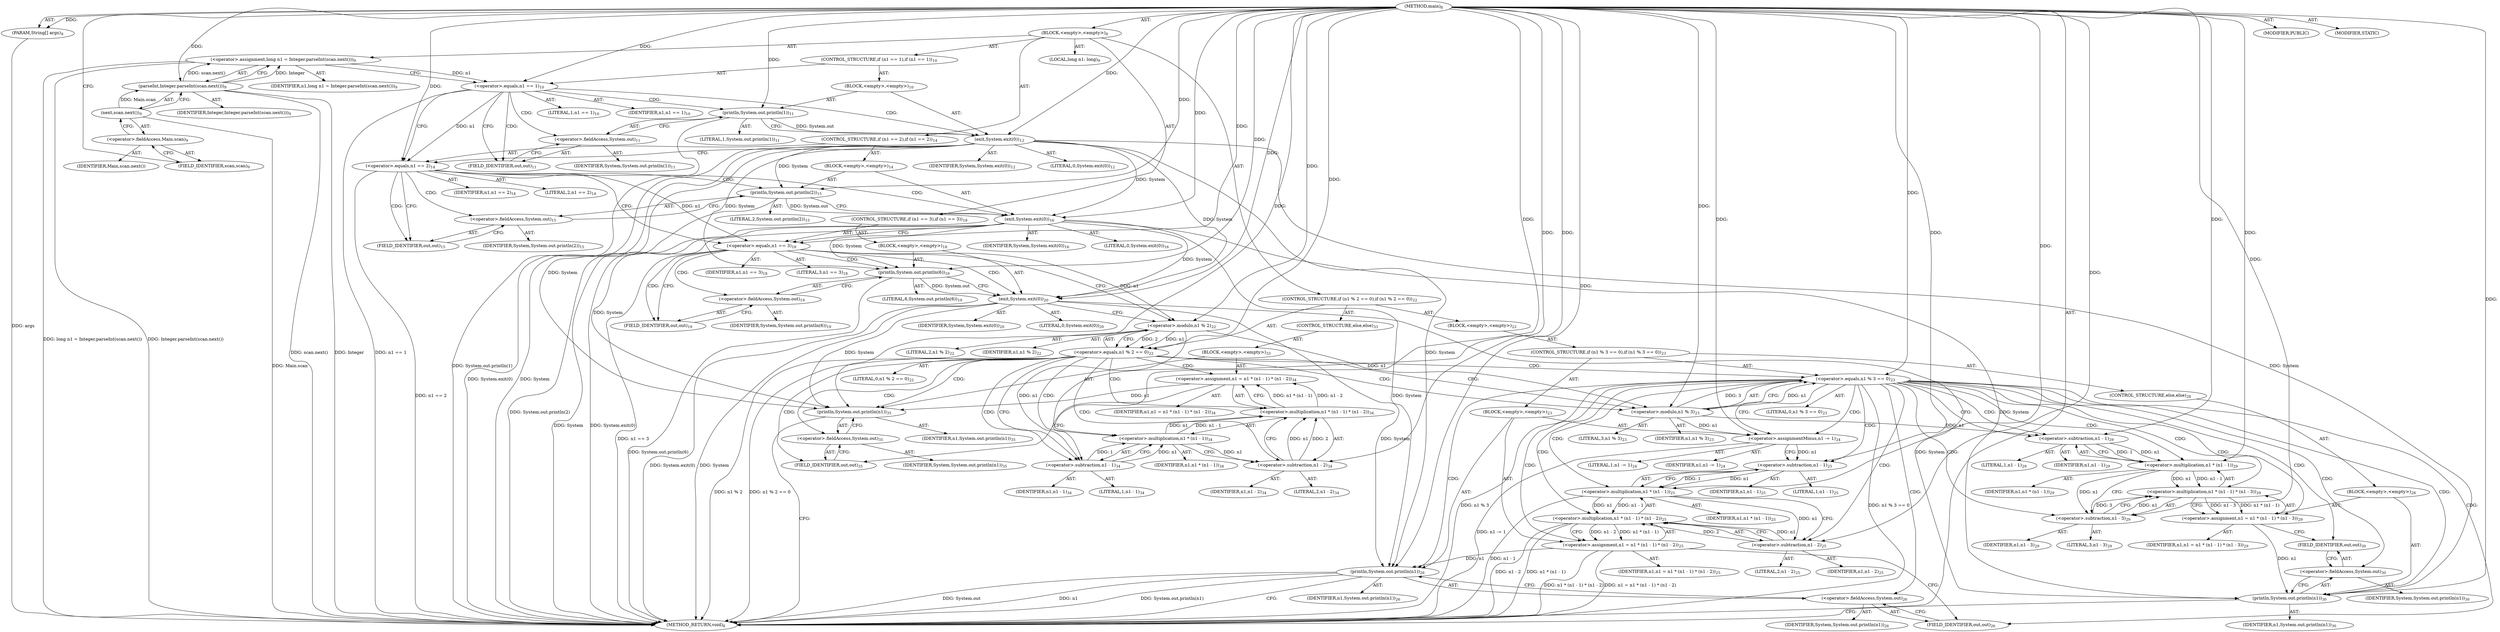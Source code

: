 digraph "main" {  
"21" [label = <(METHOD,main)<SUB>8</SUB>> ]
"22" [label = <(PARAM,String[] args)<SUB>8</SUB>> ]
"23" [label = <(BLOCK,&lt;empty&gt;,&lt;empty&gt;)<SUB>8</SUB>> ]
"24" [label = <(LOCAL,long n1: long)<SUB>9</SUB>> ]
"25" [label = <(&lt;operator&gt;.assignment,long n1 = Integer.parseInt(scan.next()))<SUB>9</SUB>> ]
"26" [label = <(IDENTIFIER,n1,long n1 = Integer.parseInt(scan.next()))<SUB>9</SUB>> ]
"27" [label = <(parseInt,Integer.parseInt(scan.next()))<SUB>9</SUB>> ]
"28" [label = <(IDENTIFIER,Integer,Integer.parseInt(scan.next()))<SUB>9</SUB>> ]
"29" [label = <(next,scan.next())<SUB>9</SUB>> ]
"30" [label = <(&lt;operator&gt;.fieldAccess,Main.scan)<SUB>9</SUB>> ]
"31" [label = <(IDENTIFIER,Main,scan.next())> ]
"32" [label = <(FIELD_IDENTIFIER,scan,scan)<SUB>9</SUB>> ]
"33" [label = <(CONTROL_STRUCTURE,if (n1 == 1),if (n1 == 1))<SUB>10</SUB>> ]
"34" [label = <(&lt;operator&gt;.equals,n1 == 1)<SUB>10</SUB>> ]
"35" [label = <(IDENTIFIER,n1,n1 == 1)<SUB>10</SUB>> ]
"36" [label = <(LITERAL,1,n1 == 1)<SUB>10</SUB>> ]
"37" [label = <(BLOCK,&lt;empty&gt;,&lt;empty&gt;)<SUB>10</SUB>> ]
"38" [label = <(println,System.out.println(1))<SUB>11</SUB>> ]
"39" [label = <(&lt;operator&gt;.fieldAccess,System.out)<SUB>11</SUB>> ]
"40" [label = <(IDENTIFIER,System,System.out.println(1))<SUB>11</SUB>> ]
"41" [label = <(FIELD_IDENTIFIER,out,out)<SUB>11</SUB>> ]
"42" [label = <(LITERAL,1,System.out.println(1))<SUB>11</SUB>> ]
"43" [label = <(exit,System.exit(0))<SUB>12</SUB>> ]
"44" [label = <(IDENTIFIER,System,System.exit(0))<SUB>12</SUB>> ]
"45" [label = <(LITERAL,0,System.exit(0))<SUB>12</SUB>> ]
"46" [label = <(CONTROL_STRUCTURE,if (n1 == 2),if (n1 == 2))<SUB>14</SUB>> ]
"47" [label = <(&lt;operator&gt;.equals,n1 == 2)<SUB>14</SUB>> ]
"48" [label = <(IDENTIFIER,n1,n1 == 2)<SUB>14</SUB>> ]
"49" [label = <(LITERAL,2,n1 == 2)<SUB>14</SUB>> ]
"50" [label = <(BLOCK,&lt;empty&gt;,&lt;empty&gt;)<SUB>14</SUB>> ]
"51" [label = <(println,System.out.println(2))<SUB>15</SUB>> ]
"52" [label = <(&lt;operator&gt;.fieldAccess,System.out)<SUB>15</SUB>> ]
"53" [label = <(IDENTIFIER,System,System.out.println(2))<SUB>15</SUB>> ]
"54" [label = <(FIELD_IDENTIFIER,out,out)<SUB>15</SUB>> ]
"55" [label = <(LITERAL,2,System.out.println(2))<SUB>15</SUB>> ]
"56" [label = <(exit,System.exit(0))<SUB>16</SUB>> ]
"57" [label = <(IDENTIFIER,System,System.exit(0))<SUB>16</SUB>> ]
"58" [label = <(LITERAL,0,System.exit(0))<SUB>16</SUB>> ]
"59" [label = <(CONTROL_STRUCTURE,if (n1 == 3),if (n1 == 3))<SUB>18</SUB>> ]
"60" [label = <(&lt;operator&gt;.equals,n1 == 3)<SUB>18</SUB>> ]
"61" [label = <(IDENTIFIER,n1,n1 == 3)<SUB>18</SUB>> ]
"62" [label = <(LITERAL,3,n1 == 3)<SUB>18</SUB>> ]
"63" [label = <(BLOCK,&lt;empty&gt;,&lt;empty&gt;)<SUB>18</SUB>> ]
"64" [label = <(println,System.out.println(6))<SUB>19</SUB>> ]
"65" [label = <(&lt;operator&gt;.fieldAccess,System.out)<SUB>19</SUB>> ]
"66" [label = <(IDENTIFIER,System,System.out.println(6))<SUB>19</SUB>> ]
"67" [label = <(FIELD_IDENTIFIER,out,out)<SUB>19</SUB>> ]
"68" [label = <(LITERAL,6,System.out.println(6))<SUB>19</SUB>> ]
"69" [label = <(exit,System.exit(0))<SUB>20</SUB>> ]
"70" [label = <(IDENTIFIER,System,System.exit(0))<SUB>20</SUB>> ]
"71" [label = <(LITERAL,0,System.exit(0))<SUB>20</SUB>> ]
"72" [label = <(CONTROL_STRUCTURE,if (n1 % 2 == 0),if (n1 % 2 == 0))<SUB>22</SUB>> ]
"73" [label = <(&lt;operator&gt;.equals,n1 % 2 == 0)<SUB>22</SUB>> ]
"74" [label = <(&lt;operator&gt;.modulo,n1 % 2)<SUB>22</SUB>> ]
"75" [label = <(IDENTIFIER,n1,n1 % 2)<SUB>22</SUB>> ]
"76" [label = <(LITERAL,2,n1 % 2)<SUB>22</SUB>> ]
"77" [label = <(LITERAL,0,n1 % 2 == 0)<SUB>22</SUB>> ]
"78" [label = <(BLOCK,&lt;empty&gt;,&lt;empty&gt;)<SUB>22</SUB>> ]
"79" [label = <(CONTROL_STRUCTURE,if (n1 % 3 == 0),if (n1 % 3 == 0))<SUB>23</SUB>> ]
"80" [label = <(&lt;operator&gt;.equals,n1 % 3 == 0)<SUB>23</SUB>> ]
"81" [label = <(&lt;operator&gt;.modulo,n1 % 3)<SUB>23</SUB>> ]
"82" [label = <(IDENTIFIER,n1,n1 % 3)<SUB>23</SUB>> ]
"83" [label = <(LITERAL,3,n1 % 3)<SUB>23</SUB>> ]
"84" [label = <(LITERAL,0,n1 % 3 == 0)<SUB>23</SUB>> ]
"85" [label = <(BLOCK,&lt;empty&gt;,&lt;empty&gt;)<SUB>23</SUB>> ]
"86" [label = <(&lt;operator&gt;.assignmentMinus,n1 -= 1)<SUB>24</SUB>> ]
"87" [label = <(IDENTIFIER,n1,n1 -= 1)<SUB>24</SUB>> ]
"88" [label = <(LITERAL,1,n1 -= 1)<SUB>24</SUB>> ]
"89" [label = <(&lt;operator&gt;.assignment,n1 = n1 * (n1 - 1) * (n1 - 2))<SUB>25</SUB>> ]
"90" [label = <(IDENTIFIER,n1,n1 = n1 * (n1 - 1) * (n1 - 2))<SUB>25</SUB>> ]
"91" [label = <(&lt;operator&gt;.multiplication,n1 * (n1 - 1) * (n1 - 2))<SUB>25</SUB>> ]
"92" [label = <(&lt;operator&gt;.multiplication,n1 * (n1 - 1))<SUB>25</SUB>> ]
"93" [label = <(IDENTIFIER,n1,n1 * (n1 - 1))<SUB>25</SUB>> ]
"94" [label = <(&lt;operator&gt;.subtraction,n1 - 1)<SUB>25</SUB>> ]
"95" [label = <(IDENTIFIER,n1,n1 - 1)<SUB>25</SUB>> ]
"96" [label = <(LITERAL,1,n1 - 1)<SUB>25</SUB>> ]
"97" [label = <(&lt;operator&gt;.subtraction,n1 - 2)<SUB>25</SUB>> ]
"98" [label = <(IDENTIFIER,n1,n1 - 2)<SUB>25</SUB>> ]
"99" [label = <(LITERAL,2,n1 - 2)<SUB>25</SUB>> ]
"100" [label = <(println,System.out.println(n1))<SUB>26</SUB>> ]
"101" [label = <(&lt;operator&gt;.fieldAccess,System.out)<SUB>26</SUB>> ]
"102" [label = <(IDENTIFIER,System,System.out.println(n1))<SUB>26</SUB>> ]
"103" [label = <(FIELD_IDENTIFIER,out,out)<SUB>26</SUB>> ]
"104" [label = <(IDENTIFIER,n1,System.out.println(n1))<SUB>26</SUB>> ]
"105" [label = <(CONTROL_STRUCTURE,else,else)<SUB>28</SUB>> ]
"106" [label = <(BLOCK,&lt;empty&gt;,&lt;empty&gt;)<SUB>28</SUB>> ]
"107" [label = <(&lt;operator&gt;.assignment,n1 = n1 * (n1 - 1) * (n1 - 3))<SUB>29</SUB>> ]
"108" [label = <(IDENTIFIER,n1,n1 = n1 * (n1 - 1) * (n1 - 3))<SUB>29</SUB>> ]
"109" [label = <(&lt;operator&gt;.multiplication,n1 * (n1 - 1) * (n1 - 3))<SUB>29</SUB>> ]
"110" [label = <(&lt;operator&gt;.multiplication,n1 * (n1 - 1))<SUB>29</SUB>> ]
"111" [label = <(IDENTIFIER,n1,n1 * (n1 - 1))<SUB>29</SUB>> ]
"112" [label = <(&lt;operator&gt;.subtraction,n1 - 1)<SUB>29</SUB>> ]
"113" [label = <(IDENTIFIER,n1,n1 - 1)<SUB>29</SUB>> ]
"114" [label = <(LITERAL,1,n1 - 1)<SUB>29</SUB>> ]
"115" [label = <(&lt;operator&gt;.subtraction,n1 - 3)<SUB>29</SUB>> ]
"116" [label = <(IDENTIFIER,n1,n1 - 3)<SUB>29</SUB>> ]
"117" [label = <(LITERAL,3,n1 - 3)<SUB>29</SUB>> ]
"118" [label = <(println,System.out.println(n1))<SUB>30</SUB>> ]
"119" [label = <(&lt;operator&gt;.fieldAccess,System.out)<SUB>30</SUB>> ]
"120" [label = <(IDENTIFIER,System,System.out.println(n1))<SUB>30</SUB>> ]
"121" [label = <(FIELD_IDENTIFIER,out,out)<SUB>30</SUB>> ]
"122" [label = <(IDENTIFIER,n1,System.out.println(n1))<SUB>30</SUB>> ]
"123" [label = <(CONTROL_STRUCTURE,else,else)<SUB>33</SUB>> ]
"124" [label = <(BLOCK,&lt;empty&gt;,&lt;empty&gt;)<SUB>33</SUB>> ]
"125" [label = <(&lt;operator&gt;.assignment,n1 = n1 * (n1 - 1) * (n1 - 2))<SUB>34</SUB>> ]
"126" [label = <(IDENTIFIER,n1,n1 = n1 * (n1 - 1) * (n1 - 2))<SUB>34</SUB>> ]
"127" [label = <(&lt;operator&gt;.multiplication,n1 * (n1 - 1) * (n1 - 2))<SUB>34</SUB>> ]
"128" [label = <(&lt;operator&gt;.multiplication,n1 * (n1 - 1))<SUB>34</SUB>> ]
"129" [label = <(IDENTIFIER,n1,n1 * (n1 - 1))<SUB>34</SUB>> ]
"130" [label = <(&lt;operator&gt;.subtraction,n1 - 1)<SUB>34</SUB>> ]
"131" [label = <(IDENTIFIER,n1,n1 - 1)<SUB>34</SUB>> ]
"132" [label = <(LITERAL,1,n1 - 1)<SUB>34</SUB>> ]
"133" [label = <(&lt;operator&gt;.subtraction,n1 - 2)<SUB>34</SUB>> ]
"134" [label = <(IDENTIFIER,n1,n1 - 2)<SUB>34</SUB>> ]
"135" [label = <(LITERAL,2,n1 - 2)<SUB>34</SUB>> ]
"136" [label = <(println,System.out.println(n1))<SUB>35</SUB>> ]
"137" [label = <(&lt;operator&gt;.fieldAccess,System.out)<SUB>35</SUB>> ]
"138" [label = <(IDENTIFIER,System,System.out.println(n1))<SUB>35</SUB>> ]
"139" [label = <(FIELD_IDENTIFIER,out,out)<SUB>35</SUB>> ]
"140" [label = <(IDENTIFIER,n1,System.out.println(n1))<SUB>35</SUB>> ]
"141" [label = <(MODIFIER,PUBLIC)> ]
"142" [label = <(MODIFIER,STATIC)> ]
"143" [label = <(METHOD_RETURN,void)<SUB>8</SUB>> ]
  "21" -> "22"  [ label = "AST: "] 
  "21" -> "23"  [ label = "AST: "] 
  "21" -> "141"  [ label = "AST: "] 
  "21" -> "142"  [ label = "AST: "] 
  "21" -> "143"  [ label = "AST: "] 
  "23" -> "24"  [ label = "AST: "] 
  "23" -> "25"  [ label = "AST: "] 
  "23" -> "33"  [ label = "AST: "] 
  "23" -> "46"  [ label = "AST: "] 
  "23" -> "59"  [ label = "AST: "] 
  "23" -> "72"  [ label = "AST: "] 
  "25" -> "26"  [ label = "AST: "] 
  "25" -> "27"  [ label = "AST: "] 
  "27" -> "28"  [ label = "AST: "] 
  "27" -> "29"  [ label = "AST: "] 
  "29" -> "30"  [ label = "AST: "] 
  "30" -> "31"  [ label = "AST: "] 
  "30" -> "32"  [ label = "AST: "] 
  "33" -> "34"  [ label = "AST: "] 
  "33" -> "37"  [ label = "AST: "] 
  "34" -> "35"  [ label = "AST: "] 
  "34" -> "36"  [ label = "AST: "] 
  "37" -> "38"  [ label = "AST: "] 
  "37" -> "43"  [ label = "AST: "] 
  "38" -> "39"  [ label = "AST: "] 
  "38" -> "42"  [ label = "AST: "] 
  "39" -> "40"  [ label = "AST: "] 
  "39" -> "41"  [ label = "AST: "] 
  "43" -> "44"  [ label = "AST: "] 
  "43" -> "45"  [ label = "AST: "] 
  "46" -> "47"  [ label = "AST: "] 
  "46" -> "50"  [ label = "AST: "] 
  "47" -> "48"  [ label = "AST: "] 
  "47" -> "49"  [ label = "AST: "] 
  "50" -> "51"  [ label = "AST: "] 
  "50" -> "56"  [ label = "AST: "] 
  "51" -> "52"  [ label = "AST: "] 
  "51" -> "55"  [ label = "AST: "] 
  "52" -> "53"  [ label = "AST: "] 
  "52" -> "54"  [ label = "AST: "] 
  "56" -> "57"  [ label = "AST: "] 
  "56" -> "58"  [ label = "AST: "] 
  "59" -> "60"  [ label = "AST: "] 
  "59" -> "63"  [ label = "AST: "] 
  "60" -> "61"  [ label = "AST: "] 
  "60" -> "62"  [ label = "AST: "] 
  "63" -> "64"  [ label = "AST: "] 
  "63" -> "69"  [ label = "AST: "] 
  "64" -> "65"  [ label = "AST: "] 
  "64" -> "68"  [ label = "AST: "] 
  "65" -> "66"  [ label = "AST: "] 
  "65" -> "67"  [ label = "AST: "] 
  "69" -> "70"  [ label = "AST: "] 
  "69" -> "71"  [ label = "AST: "] 
  "72" -> "73"  [ label = "AST: "] 
  "72" -> "78"  [ label = "AST: "] 
  "72" -> "123"  [ label = "AST: "] 
  "73" -> "74"  [ label = "AST: "] 
  "73" -> "77"  [ label = "AST: "] 
  "74" -> "75"  [ label = "AST: "] 
  "74" -> "76"  [ label = "AST: "] 
  "78" -> "79"  [ label = "AST: "] 
  "79" -> "80"  [ label = "AST: "] 
  "79" -> "85"  [ label = "AST: "] 
  "79" -> "105"  [ label = "AST: "] 
  "80" -> "81"  [ label = "AST: "] 
  "80" -> "84"  [ label = "AST: "] 
  "81" -> "82"  [ label = "AST: "] 
  "81" -> "83"  [ label = "AST: "] 
  "85" -> "86"  [ label = "AST: "] 
  "85" -> "89"  [ label = "AST: "] 
  "85" -> "100"  [ label = "AST: "] 
  "86" -> "87"  [ label = "AST: "] 
  "86" -> "88"  [ label = "AST: "] 
  "89" -> "90"  [ label = "AST: "] 
  "89" -> "91"  [ label = "AST: "] 
  "91" -> "92"  [ label = "AST: "] 
  "91" -> "97"  [ label = "AST: "] 
  "92" -> "93"  [ label = "AST: "] 
  "92" -> "94"  [ label = "AST: "] 
  "94" -> "95"  [ label = "AST: "] 
  "94" -> "96"  [ label = "AST: "] 
  "97" -> "98"  [ label = "AST: "] 
  "97" -> "99"  [ label = "AST: "] 
  "100" -> "101"  [ label = "AST: "] 
  "100" -> "104"  [ label = "AST: "] 
  "101" -> "102"  [ label = "AST: "] 
  "101" -> "103"  [ label = "AST: "] 
  "105" -> "106"  [ label = "AST: "] 
  "106" -> "107"  [ label = "AST: "] 
  "106" -> "118"  [ label = "AST: "] 
  "107" -> "108"  [ label = "AST: "] 
  "107" -> "109"  [ label = "AST: "] 
  "109" -> "110"  [ label = "AST: "] 
  "109" -> "115"  [ label = "AST: "] 
  "110" -> "111"  [ label = "AST: "] 
  "110" -> "112"  [ label = "AST: "] 
  "112" -> "113"  [ label = "AST: "] 
  "112" -> "114"  [ label = "AST: "] 
  "115" -> "116"  [ label = "AST: "] 
  "115" -> "117"  [ label = "AST: "] 
  "118" -> "119"  [ label = "AST: "] 
  "118" -> "122"  [ label = "AST: "] 
  "119" -> "120"  [ label = "AST: "] 
  "119" -> "121"  [ label = "AST: "] 
  "123" -> "124"  [ label = "AST: "] 
  "124" -> "125"  [ label = "AST: "] 
  "124" -> "136"  [ label = "AST: "] 
  "125" -> "126"  [ label = "AST: "] 
  "125" -> "127"  [ label = "AST: "] 
  "127" -> "128"  [ label = "AST: "] 
  "127" -> "133"  [ label = "AST: "] 
  "128" -> "129"  [ label = "AST: "] 
  "128" -> "130"  [ label = "AST: "] 
  "130" -> "131"  [ label = "AST: "] 
  "130" -> "132"  [ label = "AST: "] 
  "133" -> "134"  [ label = "AST: "] 
  "133" -> "135"  [ label = "AST: "] 
  "136" -> "137"  [ label = "AST: "] 
  "136" -> "140"  [ label = "AST: "] 
  "137" -> "138"  [ label = "AST: "] 
  "137" -> "139"  [ label = "AST: "] 
  "25" -> "34"  [ label = "CFG: "] 
  "27" -> "25"  [ label = "CFG: "] 
  "34" -> "41"  [ label = "CFG: "] 
  "34" -> "47"  [ label = "CFG: "] 
  "47" -> "54"  [ label = "CFG: "] 
  "47" -> "60"  [ label = "CFG: "] 
  "60" -> "67"  [ label = "CFG: "] 
  "60" -> "74"  [ label = "CFG: "] 
  "73" -> "81"  [ label = "CFG: "] 
  "73" -> "130"  [ label = "CFG: "] 
  "29" -> "27"  [ label = "CFG: "] 
  "38" -> "43"  [ label = "CFG: "] 
  "43" -> "47"  [ label = "CFG: "] 
  "51" -> "56"  [ label = "CFG: "] 
  "56" -> "60"  [ label = "CFG: "] 
  "64" -> "69"  [ label = "CFG: "] 
  "69" -> "74"  [ label = "CFG: "] 
  "74" -> "73"  [ label = "CFG: "] 
  "30" -> "29"  [ label = "CFG: "] 
  "39" -> "38"  [ label = "CFG: "] 
  "52" -> "51"  [ label = "CFG: "] 
  "65" -> "64"  [ label = "CFG: "] 
  "80" -> "86"  [ label = "CFG: "] 
  "80" -> "112"  [ label = "CFG: "] 
  "125" -> "139"  [ label = "CFG: "] 
  "136" -> "143"  [ label = "CFG: "] 
  "32" -> "30"  [ label = "CFG: "] 
  "41" -> "39"  [ label = "CFG: "] 
  "54" -> "52"  [ label = "CFG: "] 
  "67" -> "65"  [ label = "CFG: "] 
  "81" -> "80"  [ label = "CFG: "] 
  "86" -> "94"  [ label = "CFG: "] 
  "89" -> "103"  [ label = "CFG: "] 
  "100" -> "143"  [ label = "CFG: "] 
  "127" -> "125"  [ label = "CFG: "] 
  "137" -> "136"  [ label = "CFG: "] 
  "91" -> "89"  [ label = "CFG: "] 
  "101" -> "100"  [ label = "CFG: "] 
  "107" -> "121"  [ label = "CFG: "] 
  "118" -> "143"  [ label = "CFG: "] 
  "128" -> "133"  [ label = "CFG: "] 
  "133" -> "127"  [ label = "CFG: "] 
  "139" -> "137"  [ label = "CFG: "] 
  "92" -> "97"  [ label = "CFG: "] 
  "97" -> "91"  [ label = "CFG: "] 
  "103" -> "101"  [ label = "CFG: "] 
  "109" -> "107"  [ label = "CFG: "] 
  "119" -> "118"  [ label = "CFG: "] 
  "130" -> "128"  [ label = "CFG: "] 
  "94" -> "92"  [ label = "CFG: "] 
  "110" -> "115"  [ label = "CFG: "] 
  "115" -> "109"  [ label = "CFG: "] 
  "121" -> "119"  [ label = "CFG: "] 
  "112" -> "110"  [ label = "CFG: "] 
  "21" -> "32"  [ label = "CFG: "] 
  "22" -> "143"  [ label = "DDG: args"] 
  "29" -> "143"  [ label = "DDG: Main.scan"] 
  "27" -> "143"  [ label = "DDG: scan.next()"] 
  "25" -> "143"  [ label = "DDG: Integer.parseInt(scan.next())"] 
  "25" -> "143"  [ label = "DDG: long n1 = Integer.parseInt(scan.next())"] 
  "34" -> "143"  [ label = "DDG: n1 == 1"] 
  "38" -> "143"  [ label = "DDG: System.out.println(1)"] 
  "43" -> "143"  [ label = "DDG: System"] 
  "43" -> "143"  [ label = "DDG: System.exit(0)"] 
  "47" -> "143"  [ label = "DDG: n1 == 2"] 
  "51" -> "143"  [ label = "DDG: System.out.println(2)"] 
  "56" -> "143"  [ label = "DDG: System"] 
  "56" -> "143"  [ label = "DDG: System.exit(0)"] 
  "60" -> "143"  [ label = "DDG: n1 == 3"] 
  "64" -> "143"  [ label = "DDG: System.out.println(6)"] 
  "69" -> "143"  [ label = "DDG: System"] 
  "69" -> "143"  [ label = "DDG: System.exit(0)"] 
  "73" -> "143"  [ label = "DDG: n1 % 2"] 
  "73" -> "143"  [ label = "DDG: n1 % 2 == 0"] 
  "80" -> "143"  [ label = "DDG: n1 % 3"] 
  "80" -> "143"  [ label = "DDG: n1 % 3 == 0"] 
  "86" -> "143"  [ label = "DDG: n1 -= 1"] 
  "92" -> "143"  [ label = "DDG: n1 - 1"] 
  "91" -> "143"  [ label = "DDG: n1 * (n1 - 1)"] 
  "91" -> "143"  [ label = "DDG: n1 - 2"] 
  "89" -> "143"  [ label = "DDG: n1 * (n1 - 1) * (n1 - 2)"] 
  "89" -> "143"  [ label = "DDG: n1 = n1 * (n1 - 1) * (n1 - 2)"] 
  "100" -> "143"  [ label = "DDG: System.out"] 
  "100" -> "143"  [ label = "DDG: n1"] 
  "100" -> "143"  [ label = "DDG: System.out.println(n1)"] 
  "27" -> "143"  [ label = "DDG: Integer"] 
  "21" -> "22"  [ label = "DDG: "] 
  "27" -> "25"  [ label = "DDG: Integer"] 
  "27" -> "25"  [ label = "DDG: scan.next()"] 
  "21" -> "27"  [ label = "DDG: "] 
  "29" -> "27"  [ label = "DDG: Main.scan"] 
  "25" -> "34"  [ label = "DDG: n1"] 
  "21" -> "34"  [ label = "DDG: "] 
  "34" -> "47"  [ label = "DDG: n1"] 
  "21" -> "47"  [ label = "DDG: "] 
  "47" -> "60"  [ label = "DDG: n1"] 
  "21" -> "60"  [ label = "DDG: "] 
  "74" -> "73"  [ label = "DDG: n1"] 
  "74" -> "73"  [ label = "DDG: 2"] 
  "21" -> "73"  [ label = "DDG: "] 
  "21" -> "38"  [ label = "DDG: "] 
  "38" -> "43"  [ label = "DDG: System.out"] 
  "21" -> "43"  [ label = "DDG: "] 
  "43" -> "51"  [ label = "DDG: System"] 
  "21" -> "51"  [ label = "DDG: "] 
  "43" -> "56"  [ label = "DDG: System"] 
  "51" -> "56"  [ label = "DDG: System.out"] 
  "21" -> "56"  [ label = "DDG: "] 
  "43" -> "64"  [ label = "DDG: System"] 
  "56" -> "64"  [ label = "DDG: System"] 
  "21" -> "64"  [ label = "DDG: "] 
  "43" -> "69"  [ label = "DDG: System"] 
  "56" -> "69"  [ label = "DDG: System"] 
  "64" -> "69"  [ label = "DDG: System.out"] 
  "21" -> "69"  [ label = "DDG: "] 
  "60" -> "74"  [ label = "DDG: n1"] 
  "21" -> "74"  [ label = "DDG: "] 
  "127" -> "125"  [ label = "DDG: n1 * (n1 - 1)"] 
  "127" -> "125"  [ label = "DDG: n1 - 2"] 
  "81" -> "80"  [ label = "DDG: n1"] 
  "81" -> "80"  [ label = "DDG: 3"] 
  "21" -> "80"  [ label = "DDG: "] 
  "21" -> "86"  [ label = "DDG: "] 
  "91" -> "89"  [ label = "DDG: n1 * (n1 - 1)"] 
  "91" -> "89"  [ label = "DDG: n1 - 2"] 
  "43" -> "136"  [ label = "DDG: System"] 
  "56" -> "136"  [ label = "DDG: System"] 
  "69" -> "136"  [ label = "DDG: System"] 
  "125" -> "136"  [ label = "DDG: n1"] 
  "21" -> "136"  [ label = "DDG: "] 
  "74" -> "81"  [ label = "DDG: n1"] 
  "21" -> "81"  [ label = "DDG: "] 
  "81" -> "86"  [ label = "DDG: n1"] 
  "43" -> "100"  [ label = "DDG: System"] 
  "56" -> "100"  [ label = "DDG: System"] 
  "69" -> "100"  [ label = "DDG: System"] 
  "89" -> "100"  [ label = "DDG: n1"] 
  "21" -> "100"  [ label = "DDG: "] 
  "109" -> "107"  [ label = "DDG: n1 * (n1 - 1)"] 
  "109" -> "107"  [ label = "DDG: n1 - 3"] 
  "128" -> "127"  [ label = "DDG: n1"] 
  "128" -> "127"  [ label = "DDG: n1 - 1"] 
  "133" -> "127"  [ label = "DDG: n1"] 
  "133" -> "127"  [ label = "DDG: 2"] 
  "92" -> "91"  [ label = "DDG: n1"] 
  "92" -> "91"  [ label = "DDG: n1 - 1"] 
  "97" -> "91"  [ label = "DDG: n1"] 
  "97" -> "91"  [ label = "DDG: 2"] 
  "43" -> "118"  [ label = "DDG: System"] 
  "56" -> "118"  [ label = "DDG: System"] 
  "69" -> "118"  [ label = "DDG: System"] 
  "107" -> "118"  [ label = "DDG: n1"] 
  "21" -> "118"  [ label = "DDG: "] 
  "130" -> "128"  [ label = "DDG: n1"] 
  "21" -> "128"  [ label = "DDG: "] 
  "130" -> "128"  [ label = "DDG: 1"] 
  "128" -> "133"  [ label = "DDG: n1"] 
  "21" -> "133"  [ label = "DDG: "] 
  "94" -> "92"  [ label = "DDG: n1"] 
  "21" -> "92"  [ label = "DDG: "] 
  "94" -> "92"  [ label = "DDG: 1"] 
  "92" -> "97"  [ label = "DDG: n1"] 
  "21" -> "97"  [ label = "DDG: "] 
  "110" -> "109"  [ label = "DDG: n1"] 
  "110" -> "109"  [ label = "DDG: n1 - 1"] 
  "115" -> "109"  [ label = "DDG: n1"] 
  "115" -> "109"  [ label = "DDG: 3"] 
  "74" -> "130"  [ label = "DDG: n1"] 
  "21" -> "130"  [ label = "DDG: "] 
  "86" -> "94"  [ label = "DDG: n1"] 
  "21" -> "94"  [ label = "DDG: "] 
  "112" -> "110"  [ label = "DDG: n1"] 
  "21" -> "110"  [ label = "DDG: "] 
  "112" -> "110"  [ label = "DDG: 1"] 
  "110" -> "115"  [ label = "DDG: n1"] 
  "21" -> "115"  [ label = "DDG: "] 
  "81" -> "112"  [ label = "DDG: n1"] 
  "21" -> "112"  [ label = "DDG: "] 
  "34" -> "38"  [ label = "CDG: "] 
  "34" -> "43"  [ label = "CDG: "] 
  "34" -> "41"  [ label = "CDG: "] 
  "34" -> "39"  [ label = "CDG: "] 
  "47" -> "51"  [ label = "CDG: "] 
  "47" -> "52"  [ label = "CDG: "] 
  "47" -> "56"  [ label = "CDG: "] 
  "47" -> "54"  [ label = "CDG: "] 
  "60" -> "64"  [ label = "CDG: "] 
  "60" -> "69"  [ label = "CDG: "] 
  "60" -> "67"  [ label = "CDG: "] 
  "60" -> "65"  [ label = "CDG: "] 
  "73" -> "136"  [ label = "CDG: "] 
  "73" -> "128"  [ label = "CDG: "] 
  "73" -> "81"  [ label = "CDG: "] 
  "73" -> "137"  [ label = "CDG: "] 
  "73" -> "80"  [ label = "CDG: "] 
  "73" -> "130"  [ label = "CDG: "] 
  "73" -> "127"  [ label = "CDG: "] 
  "73" -> "139"  [ label = "CDG: "] 
  "73" -> "125"  [ label = "CDG: "] 
  "73" -> "133"  [ label = "CDG: "] 
  "80" -> "107"  [ label = "CDG: "] 
  "80" -> "94"  [ label = "CDG: "] 
  "80" -> "115"  [ label = "CDG: "] 
  "80" -> "89"  [ label = "CDG: "] 
  "80" -> "103"  [ label = "CDG: "] 
  "80" -> "119"  [ label = "CDG: "] 
  "80" -> "121"  [ label = "CDG: "] 
  "80" -> "92"  [ label = "CDG: "] 
  "80" -> "97"  [ label = "CDG: "] 
  "80" -> "91"  [ label = "CDG: "] 
  "80" -> "112"  [ label = "CDG: "] 
  "80" -> "101"  [ label = "CDG: "] 
  "80" -> "118"  [ label = "CDG: "] 
  "80" -> "100"  [ label = "CDG: "] 
  "80" -> "110"  [ label = "CDG: "] 
  "80" -> "109"  [ label = "CDG: "] 
  "80" -> "86"  [ label = "CDG: "] 
}

